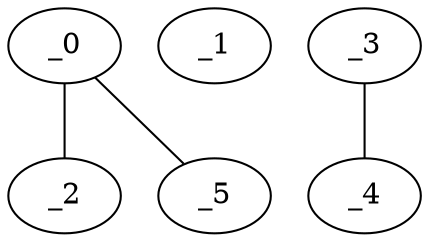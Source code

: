 graph EP1_0103 {
	_0	 [x="2.24",
		y="2.75"];
	_2	 [x="1.1661",
		y="2.46464"];
	_0 -- _2;
	_5	 [x="2.62875",
		y="0.92863"];
	_0 -- _5;
	_1	 [x="1.98074",
		y="1.03967"];
	_3	 [x="0.986962",
		y="1.87657"];
	_4	 [x="1.79656",
		y="1.66965"];
	_3 -- _4;
}
